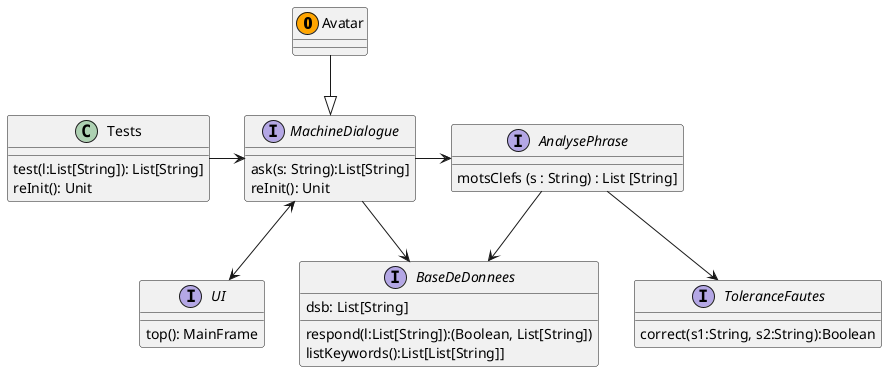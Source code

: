 /* Pour afficher le diagramme UML:  
   Window>Show view>Other>Plantuml 
   La doc: http://plantuml.com/class-diagram
*/


@startuml

class Avatar<<(O, Orange)>>

interface MachineDialogue{
	ask(s: String):List[String]
	reInit(): Unit
 }
 
 interface UI{
 	top(): MainFrame
}

interface AnalysePhrase{
	motsClefs (s : String) : List [String]
}

interface BaseDeDonnees{
	dsb: List[String]
	respond(l:List[String]):(Boolean, List[String])
	listKeywords():List[List[String]]
}

interface ToleranceFautes{
	correct(s1:String, s2:String):Boolean
}

class Tests{
	test(l:List[String]): List[String]
	reInit(): Unit
}

Avatar --|> MachineDialogue
Tests -> MachineDialogue
MachineDialogue <--> UI
MachineDialogue -> BaseDeDonnees
MachineDialogue -> AnalysePhrase
AnalysePhrase --> BaseDeDonnees
AnalysePhrase --> ToleranceFautes



@enduml
